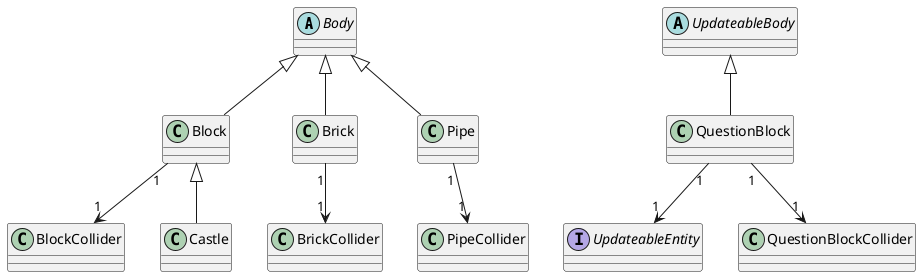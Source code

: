 @startuml Solids

abstract Body
abstract UpdateableBody

interface UpdateableEntity

Block -u-|> Body
Block "1" --> "1" BlockCollider

Brick -u-|> Body
Brick "1" --> "1" BrickCollider

Pipe -u-|> Body
Pipe "1" --> "1" PipeCollider

QuestionBlock -u-|> UpdateableBody
QuestionBlock "1" --> "1" QuestionBlockCollider
QuestionBlock "1" --> "1" UpdateableEntity

Castle -u-|> Block

@enduml